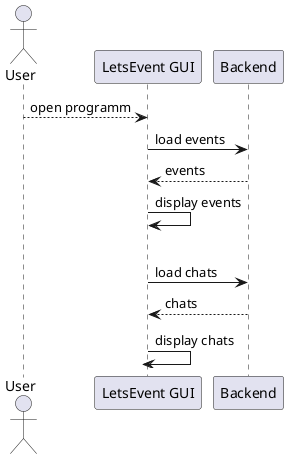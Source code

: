 @startuml abc
Actor User
participant GUI as "LetsEvent GUI"
participant Backend

User --> GUI : open programm

GUI -> Backend : load events
Backend --> GUI : events

GUI -> GUI : display events



|||

GUI -> Backend : load chats
Backend --> GUI : chats

GUI -> GUI : display chats





deactivate GUI

@enduml